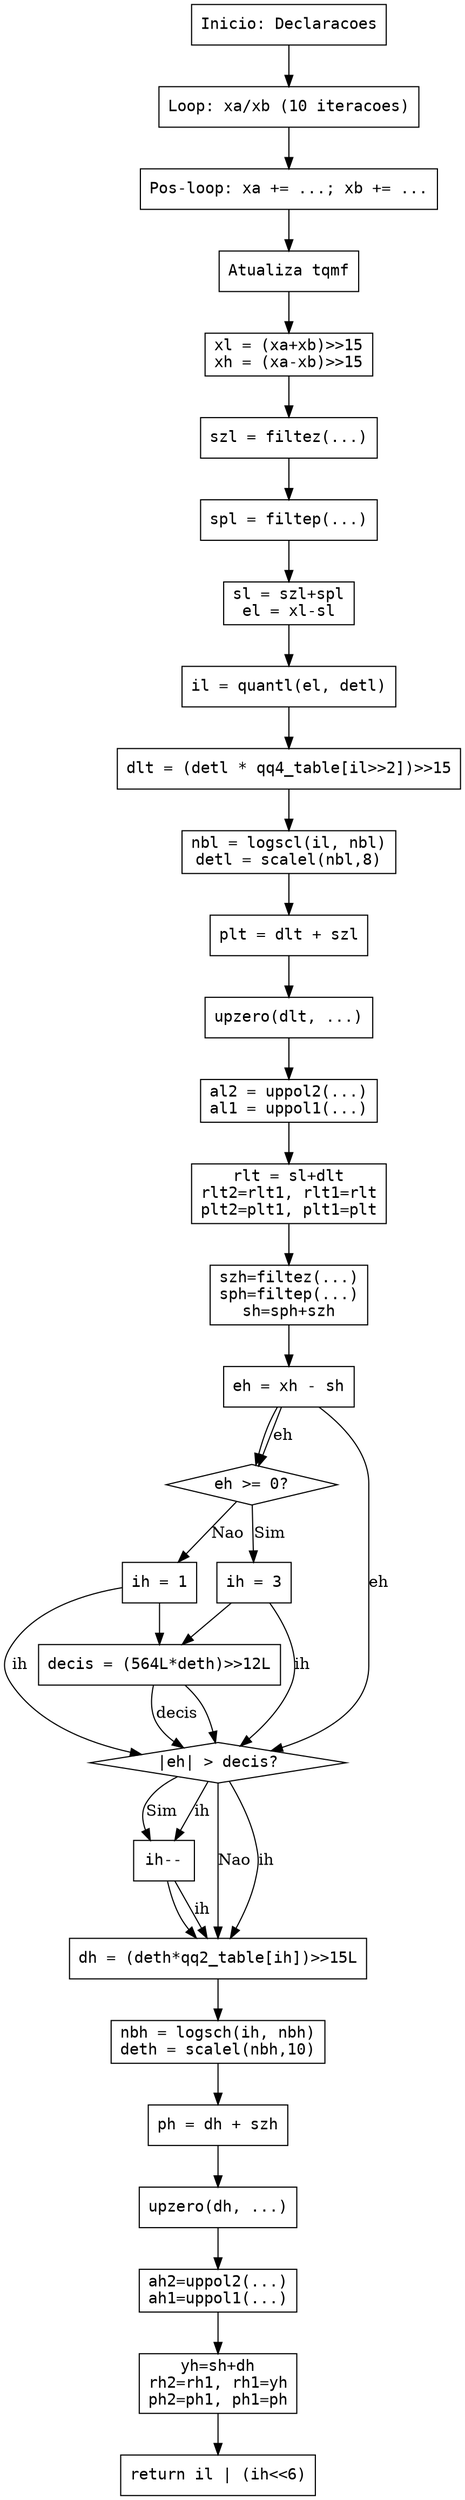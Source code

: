 digraph encode_CDFG {
    rankdir=TB;
    node [shape=rectangle, fontname="Courier"];

    // Nos (Blocos Basicos)
    start [label="Inicio: Declaracoes"];
    loop1 [label="Loop: xa/xb (10 iteracoes)"];
    post_loop [label="Pos-loop: xa += ...; xb += ..."];
    update_tqmf [label="Atualiza tqmf"];
    calc_xl_xh [label="xl = (xa+xb)>>15\nxh = (xa-xb)>>15"];
    calc_szl [label="szl = filtez(...)"];
    calc_spl [label="spl = filtep(...)"];
    calc_sl_el [label="sl = szl+spl\nel = xl-sl"];
    quant_il [label="il = quantl(el, detl)"];
    calc_dlt [label="dlt = (detl * qq4_table[il>>2])>>15"];
    update_nbl_detl [label="nbl = logscl(il, nbl)\ndetl = scalel(nbl,8)"];
    calc_plt [label="plt = dlt + szl"];
    upzero_dlt [label="upzero(dlt, ...)"];
    update_al [label="al2 = uppol2(...)\nal1 = uppol1(...)"];
    update_rlt_plt [label="rlt = sl+dlt\nrlt2=rlt1, rlt1=rlt\nplt2=plt1, plt1=plt"];
    calc_szh_sph_sh [label="szh=filtez(...)\nsph=filtep(...)\nsh=sph+szh"];
    calc_eh [label="eh = xh - sh"];
    cond_eh_ge_0 [label="eh >= 0?", shape=diamond];
    set_ih_3 [label="ih = 3"];
    set_ih_1 [label="ih = 1"];
    calc_decis [label="decis = (564L*deth)>>12L"];
    cond_abs_eh_gt_decis [label="|eh| > decis?", shape=diamond];
    dec_ih [label="ih--"];
    calc_dh [label="dh = (deth*qq2_table[ih])>>15L"];
    update_nbh_deth [label="nbh = logsch(ih, nbh)\ndeth = scalel(nbh,10)"];
    calc_ph [label="ph = dh + szh"];
    upzero_dh [label="upzero(dh, ...)"];
    update_ah [label="ah2=uppol2(...)\nah1=uppol1(...)"];
    update_rh_ph [label="yh=sh+dh\nrh2=rh1, rh1=yh\nph2=ph1, ph1=ph"];
    ret [label="return il | (ih<<6)"];

    // Arestas de Controle
    start -> loop1;
    loop1 -> post_loop;
    post_loop -> update_tqmf;
    update_tqmf -> calc_xl_xh;
    calc_xl_xh -> calc_szl;
    calc_szl -> calc_spl;
    calc_spl -> calc_sl_el;
    calc_sl_el -> quant_il;
    quant_il -> calc_dlt;
    calc_dlt -> update_nbl_detl;
    update_nbl_detl -> calc_plt;
    calc_plt -> upzero_dlt;
    upzero_dlt -> update_al;
    update_al -> update_rlt_plt;
    update_rlt_plt -> calc_szh_sph_sh;
    calc_szh_sph_sh -> calc_eh;
    calc_eh -> cond_eh_ge_0;

    cond_eh_ge_0 -> set_ih_3 [label="Sim"];
    cond_eh_ge_0 -> set_ih_1 [label="Nao"];
    set_ih_3 -> calc_decis;
    set_ih_1 -> calc_decis;

    calc_decis -> cond_abs_eh_gt_decis;
    cond_abs_eh_gt_decis -> dec_ih [label="Sim"];
    cond_abs_eh_gt_decis -> calc_dh [label="Nao"];
    dec_ih -> calc_dh;

    calc_dh -> update_nbh_deth;
    update_nbh_deth -> calc_ph;
    calc_ph -> upzero_dh;
    upzero_dh -> update_ah;
    update_ah -> update_rh_ph;
    update_rh_ph -> ret;

    // Arestas de Dados (Def-Use)
    calc_eh -> cond_eh_ge_0 [label="eh"];
    calc_eh -> cond_abs_eh_gt_decis [label="eh"];
    calc_decis -> cond_abs_eh_gt_decis [label="decis"];
    set_ih_3 -> cond_abs_eh_gt_decis [label="ih"];
    set_ih_1 -> cond_abs_eh_gt_decis [label="ih"];
    cond_abs_eh_gt_decis -> dec_ih [label="ih"];
    dec_ih -> calc_dh [label="ih"];
    cond_abs_eh_gt_decis -> calc_dh [label="ih"];
}